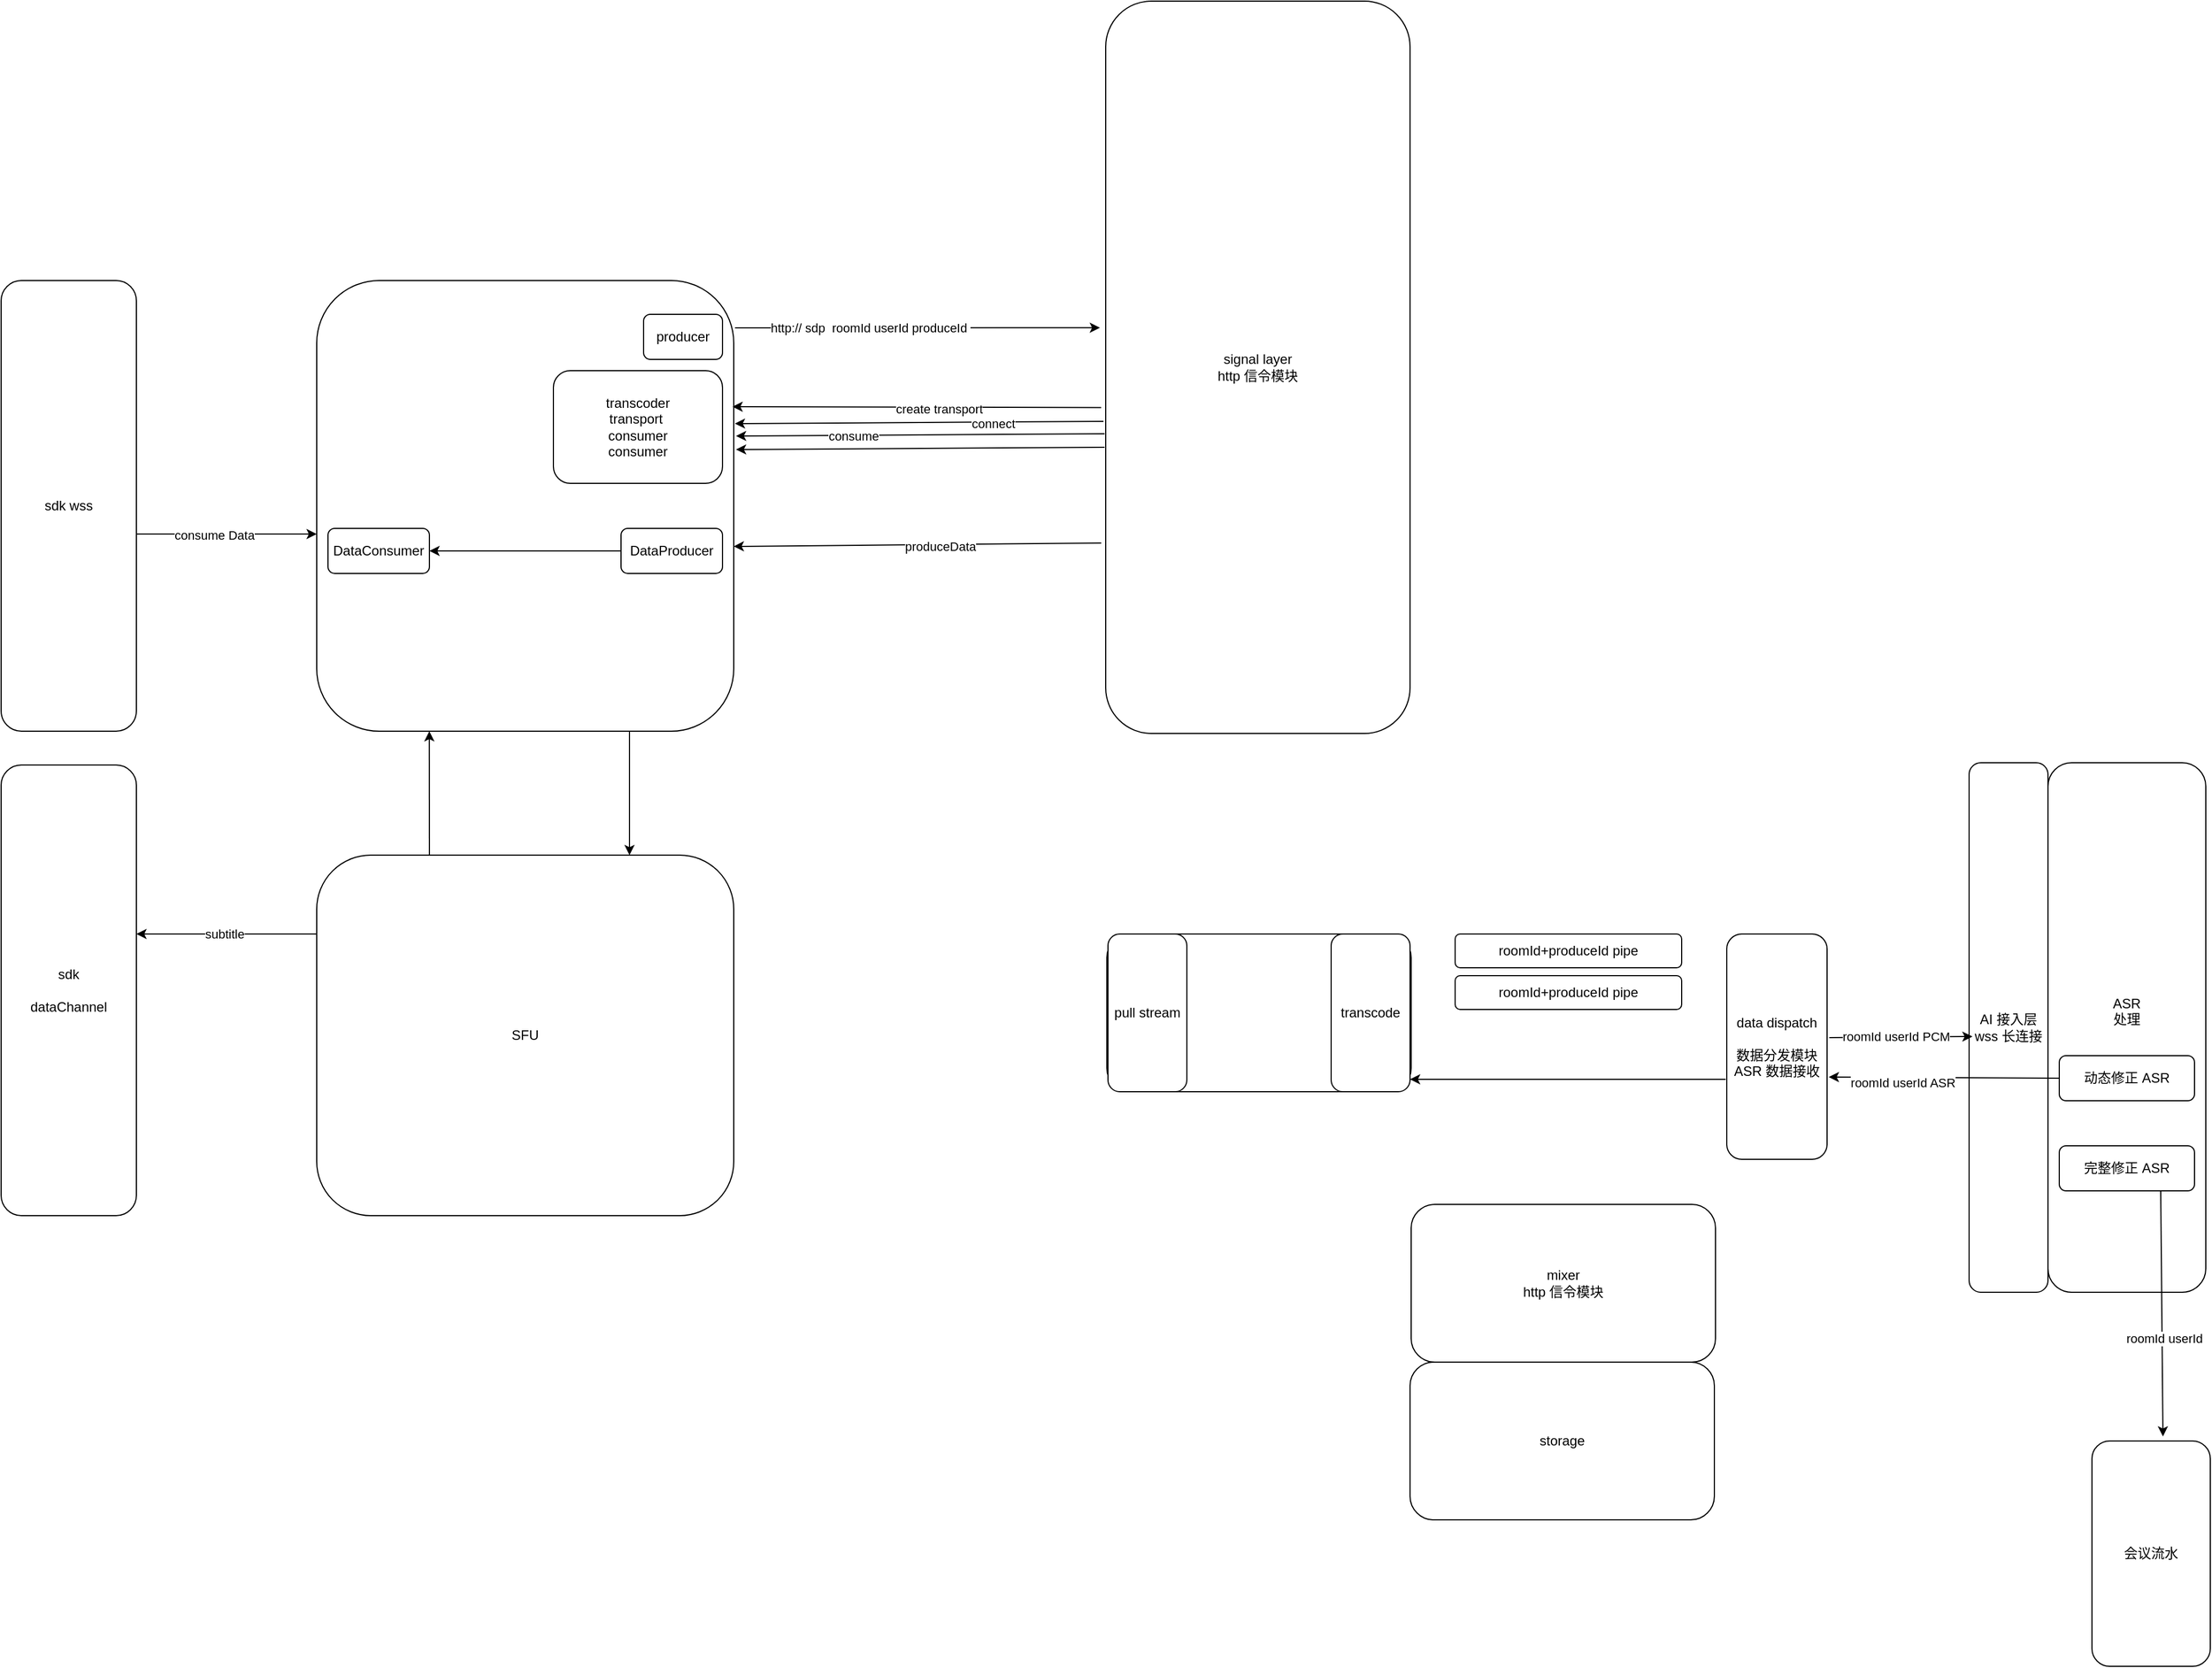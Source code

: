 <mxfile version="23.1.5" type="github">
  <diagram name="Page-1" id="MkIdi8otj3e1MXQuR69L">
    <mxGraphModel dx="2284" dy="796" grid="1" gridSize="10" guides="1" tooltips="1" connect="1" arrows="1" fold="1" page="1" pageScale="1" pageWidth="850" pageHeight="1100" math="0" shadow="0">
      <root>
        <mxCell id="0" />
        <mxCell id="1" parent="0" />
        <mxCell id="6IpxV4XrHZn5JPZlHLLL-1" value="" style="rounded=1;whiteSpace=wrap;html=1;" vertex="1" parent="1">
          <mxGeometry x="-290" y="1300" width="370" height="400" as="geometry" />
        </mxCell>
        <mxCell id="6IpxV4XrHZn5JPZlHLLL-2" value="signal layer&lt;br&gt;http 信令模块" style="rounded=1;whiteSpace=wrap;html=1;" vertex="1" parent="1">
          <mxGeometry x="410" y="1052" width="270" height="650" as="geometry" />
        </mxCell>
        <mxCell id="6IpxV4XrHZn5JPZlHLLL-3" value="" style="rounded=1;whiteSpace=wrap;html=1;" vertex="1" parent="1">
          <mxGeometry x="411" y="1880" width="270" height="140" as="geometry" />
        </mxCell>
        <mxCell id="6IpxV4XrHZn5JPZlHLLL-4" value="pull stream" style="rounded=1;whiteSpace=wrap;html=1;" vertex="1" parent="1">
          <mxGeometry x="412" y="1880" width="70" height="140" as="geometry" />
        </mxCell>
        <mxCell id="6IpxV4XrHZn5JPZlHLLL-5" value="transcode" style="rounded=1;whiteSpace=wrap;html=1;" vertex="1" parent="1">
          <mxGeometry x="610" y="1880" width="70" height="140" as="geometry" />
        </mxCell>
        <mxCell id="6IpxV4XrHZn5JPZlHLLL-6" value="mixer&lt;br&gt;http 信令模块" style="rounded=1;whiteSpace=wrap;html=1;" vertex="1" parent="1">
          <mxGeometry x="681" y="2120" width="270" height="140" as="geometry" />
        </mxCell>
        <mxCell id="6IpxV4XrHZn5JPZlHLLL-7" value="" style="endArrow=classic;html=1;rounded=0;exitX=1.003;exitY=0.105;exitDx=0;exitDy=0;entryX=-0.019;entryY=0.446;entryDx=0;entryDy=0;exitPerimeter=0;entryPerimeter=0;" edge="1" parent="1" source="6IpxV4XrHZn5JPZlHLLL-1" target="6IpxV4XrHZn5JPZlHLLL-2">
          <mxGeometry width="50" height="50" relative="1" as="geometry">
            <mxPoint x="340" y="1510" as="sourcePoint" />
            <mxPoint x="390" y="1460" as="targetPoint" />
          </mxGeometry>
        </mxCell>
        <mxCell id="6IpxV4XrHZn5JPZlHLLL-8" value="http:// sdp&amp;nbsp; roomId userId produceId&amp;nbsp;" style="edgeLabel;html=1;align=center;verticalAlign=middle;resizable=0;points=[];" vertex="1" connectable="0" parent="6IpxV4XrHZn5JPZlHLLL-7">
          <mxGeometry x="-0.261" relative="1" as="geometry">
            <mxPoint as="offset" />
          </mxGeometry>
        </mxCell>
        <mxCell id="6IpxV4XrHZn5JPZlHLLL-9" value="producer" style="rounded=1;whiteSpace=wrap;html=1;" vertex="1" parent="1">
          <mxGeometry y="1330" width="70" height="40" as="geometry" />
        </mxCell>
        <mxCell id="6IpxV4XrHZn5JPZlHLLL-10" value="transcoder&lt;br&gt;transport&amp;nbsp;&lt;br&gt;consumer&lt;br&gt;consumer" style="rounded=1;whiteSpace=wrap;html=1;" vertex="1" parent="1">
          <mxGeometry x="-80" y="1380" width="150" height="100" as="geometry" />
        </mxCell>
        <mxCell id="6IpxV4XrHZn5JPZlHLLL-11" value="" style="endArrow=classic;html=1;rounded=0;exitX=-0.015;exitY=0.555;exitDx=0;exitDy=0;exitPerimeter=0;entryX=0.997;entryY=0.28;entryDx=0;entryDy=0;entryPerimeter=0;" edge="1" parent="1" source="6IpxV4XrHZn5JPZlHLLL-2" target="6IpxV4XrHZn5JPZlHLLL-1">
          <mxGeometry width="50" height="50" relative="1" as="geometry">
            <mxPoint x="340" y="1510" as="sourcePoint" />
            <mxPoint x="390" y="1460" as="targetPoint" />
          </mxGeometry>
        </mxCell>
        <mxCell id="6IpxV4XrHZn5JPZlHLLL-15" value="create transport" style="edgeLabel;html=1;align=center;verticalAlign=middle;resizable=0;points=[];" vertex="1" connectable="0" parent="6IpxV4XrHZn5JPZlHLLL-11">
          <mxGeometry x="-0.119" y="1" relative="1" as="geometry">
            <mxPoint as="offset" />
          </mxGeometry>
        </mxCell>
        <mxCell id="6IpxV4XrHZn5JPZlHLLL-12" value="" style="endArrow=classic;html=1;rounded=0;exitX=-0.011;exitY=0.679;exitDx=0;exitDy=0;exitPerimeter=0;entryX=1;entryY=0.532;entryDx=0;entryDy=0;entryPerimeter=0;" edge="1" parent="1">
          <mxGeometry width="50" height="50" relative="1" as="geometry">
            <mxPoint x="408" y="1425" as="sourcePoint" />
            <mxPoint x="81" y="1427" as="targetPoint" />
          </mxGeometry>
        </mxCell>
        <mxCell id="6IpxV4XrHZn5JPZlHLLL-16" value="connect" style="edgeLabel;html=1;align=center;verticalAlign=middle;resizable=0;points=[];" vertex="1" connectable="0" parent="6IpxV4XrHZn5JPZlHLLL-12">
          <mxGeometry x="-0.401" y="1" relative="1" as="geometry">
            <mxPoint as="offset" />
          </mxGeometry>
        </mxCell>
        <mxCell id="6IpxV4XrHZn5JPZlHLLL-13" value="" style="endArrow=classic;html=1;rounded=0;exitX=-0.011;exitY=0.679;exitDx=0;exitDy=0;exitPerimeter=0;entryX=1;entryY=0.532;entryDx=0;entryDy=0;entryPerimeter=0;" edge="1" parent="1">
          <mxGeometry width="50" height="50" relative="1" as="geometry">
            <mxPoint x="409" y="1436" as="sourcePoint" />
            <mxPoint x="82" y="1438" as="targetPoint" />
          </mxGeometry>
        </mxCell>
        <mxCell id="6IpxV4XrHZn5JPZlHLLL-18" value="consume" style="edgeLabel;html=1;align=center;verticalAlign=middle;resizable=0;points=[];" vertex="1" connectable="0" parent="6IpxV4XrHZn5JPZlHLLL-13">
          <mxGeometry x="0.364" relative="1" as="geometry">
            <mxPoint as="offset" />
          </mxGeometry>
        </mxCell>
        <mxCell id="6IpxV4XrHZn5JPZlHLLL-14" value="" style="endArrow=classic;html=1;rounded=0;exitX=-0.011;exitY=0.679;exitDx=0;exitDy=0;exitPerimeter=0;entryX=1;entryY=0.532;entryDx=0;entryDy=0;entryPerimeter=0;" edge="1" parent="1">
          <mxGeometry width="50" height="50" relative="1" as="geometry">
            <mxPoint x="409" y="1448" as="sourcePoint" />
            <mxPoint x="82" y="1450" as="targetPoint" />
          </mxGeometry>
        </mxCell>
        <mxCell id="6IpxV4XrHZn5JPZlHLLL-20" value="AI 接入层&lt;br&gt;wss 长连接" style="rounded=1;whiteSpace=wrap;html=1;" vertex="1" parent="1">
          <mxGeometry x="1176" y="1728" width="70" height="470" as="geometry" />
        </mxCell>
        <mxCell id="6IpxV4XrHZn5JPZlHLLL-21" value="roomId+produceId pipe" style="rounded=1;whiteSpace=wrap;html=1;" vertex="1" parent="1">
          <mxGeometry x="720" y="1880" width="201" height="30" as="geometry" />
        </mxCell>
        <mxCell id="6IpxV4XrHZn5JPZlHLLL-23" value="data dispatch&lt;br&gt;&lt;br&gt;数据分发模块&lt;br&gt;ASR 数据接收" style="rounded=1;whiteSpace=wrap;html=1;" vertex="1" parent="1">
          <mxGeometry x="961" y="1880" width="89" height="200" as="geometry" />
        </mxCell>
        <mxCell id="6IpxV4XrHZn5JPZlHLLL-24" value="storage" style="rounded=1;whiteSpace=wrap;html=1;" vertex="1" parent="1">
          <mxGeometry x="680" y="2260" width="270" height="140" as="geometry" />
        </mxCell>
        <mxCell id="6IpxV4XrHZn5JPZlHLLL-25" value="roomId+produceId pipe" style="rounded=1;whiteSpace=wrap;html=1;" vertex="1" parent="1">
          <mxGeometry x="720" y="1917" width="201" height="30" as="geometry" />
        </mxCell>
        <mxCell id="6IpxV4XrHZn5JPZlHLLL-28" value="ASR&lt;br&gt;处理&lt;br&gt;&lt;br&gt;&lt;div&gt;&lt;br/&gt;&lt;/div&gt;" style="rounded=1;whiteSpace=wrap;html=1;" vertex="1" parent="1">
          <mxGeometry x="1246" y="1728" width="140" height="470" as="geometry" />
        </mxCell>
        <mxCell id="6IpxV4XrHZn5JPZlHLLL-32" value="" style="endArrow=classic;html=1;rounded=0;exitX=-0.015;exitY=0.555;exitDx=0;exitDy=0;exitPerimeter=0;entryX=1;entryY=0.59;entryDx=0;entryDy=0;entryPerimeter=0;" edge="1" parent="1" target="6IpxV4XrHZn5JPZlHLLL-1">
          <mxGeometry width="50" height="50" relative="1" as="geometry">
            <mxPoint x="406" y="1533" as="sourcePoint" />
            <mxPoint x="90" y="1530" as="targetPoint" />
          </mxGeometry>
        </mxCell>
        <mxCell id="6IpxV4XrHZn5JPZlHLLL-33" value="produceData" style="edgeLabel;html=1;align=center;verticalAlign=middle;resizable=0;points=[];" vertex="1" connectable="0" parent="6IpxV4XrHZn5JPZlHLLL-32">
          <mxGeometry x="-0.119" y="1" relative="1" as="geometry">
            <mxPoint as="offset" />
          </mxGeometry>
        </mxCell>
        <mxCell id="6IpxV4XrHZn5JPZlHLLL-35" value="DataProducer" style="rounded=1;whiteSpace=wrap;html=1;" vertex="1" parent="1">
          <mxGeometry x="-20" y="1520" width="90" height="40" as="geometry" />
        </mxCell>
        <mxCell id="6IpxV4XrHZn5JPZlHLLL-36" value="sdk wss" style="rounded=1;whiteSpace=wrap;html=1;" vertex="1" parent="1">
          <mxGeometry x="-570" y="1300" width="120" height="400" as="geometry" />
        </mxCell>
        <mxCell id="6IpxV4XrHZn5JPZlHLLL-37" value="" style="endArrow=classic;html=1;rounded=0;exitX=1;exitY=0.625;exitDx=0;exitDy=0;exitPerimeter=0;" edge="1" parent="1">
          <mxGeometry width="50" height="50" relative="1" as="geometry">
            <mxPoint x="-450" y="1525" as="sourcePoint" />
            <mxPoint x="-290" y="1525" as="targetPoint" />
          </mxGeometry>
        </mxCell>
        <mxCell id="6IpxV4XrHZn5JPZlHLLL-39" value="consume Data" style="edgeLabel;html=1;align=center;verticalAlign=middle;resizable=0;points=[];" vertex="1" connectable="0" parent="6IpxV4XrHZn5JPZlHLLL-37">
          <mxGeometry x="-0.14" y="-1" relative="1" as="geometry">
            <mxPoint as="offset" />
          </mxGeometry>
        </mxCell>
        <mxCell id="6IpxV4XrHZn5JPZlHLLL-38" value="" style="endArrow=classic;html=1;rounded=0;exitX=0;exitY=0.5;exitDx=0;exitDy=0;entryX=1;entryY=0.5;entryDx=0;entryDy=0;" edge="1" parent="1" source="6IpxV4XrHZn5JPZlHLLL-35" target="6IpxV4XrHZn5JPZlHLLL-40">
          <mxGeometry width="50" height="50" relative="1" as="geometry">
            <mxPoint x="-200" y="1540" as="sourcePoint" />
            <mxPoint x="-42" y="1537" as="targetPoint" />
          </mxGeometry>
        </mxCell>
        <mxCell id="6IpxV4XrHZn5JPZlHLLL-40" value="DataConsumer" style="rounded=1;whiteSpace=wrap;html=1;" vertex="1" parent="1">
          <mxGeometry x="-280" y="1520" width="90" height="40" as="geometry" />
        </mxCell>
        <mxCell id="6IpxV4XrHZn5JPZlHLLL-41" value="SFU" style="rounded=1;whiteSpace=wrap;html=1;" vertex="1" parent="1">
          <mxGeometry x="-290" y="1810" width="370" height="320" as="geometry" />
        </mxCell>
        <mxCell id="6IpxV4XrHZn5JPZlHLLL-43" value="" style="endArrow=classic;html=1;rounded=0;" edge="1" parent="1">
          <mxGeometry width="50" height="50" relative="1" as="geometry">
            <mxPoint x="-290" y="1880" as="sourcePoint" />
            <mxPoint x="-450" y="1880" as="targetPoint" />
          </mxGeometry>
        </mxCell>
        <mxCell id="6IpxV4XrHZn5JPZlHLLL-45" value="subtitle" style="edgeLabel;html=1;align=center;verticalAlign=middle;resizable=0;points=[];" vertex="1" connectable="0" parent="6IpxV4XrHZn5JPZlHLLL-43">
          <mxGeometry x="0.025" relative="1" as="geometry">
            <mxPoint as="offset" />
          </mxGeometry>
        </mxCell>
        <mxCell id="6IpxV4XrHZn5JPZlHLLL-44" value="sdk&lt;br&gt;&lt;br&gt;dataChannel" style="rounded=1;whiteSpace=wrap;html=1;" vertex="1" parent="1">
          <mxGeometry x="-570" y="1730" width="120" height="400" as="geometry" />
        </mxCell>
        <mxCell id="6IpxV4XrHZn5JPZlHLLL-46" value="" style="endArrow=classic;html=1;rounded=0;exitX=0.75;exitY=1;exitDx=0;exitDy=0;entryX=0.75;entryY=0;entryDx=0;entryDy=0;" edge="1" parent="1" source="6IpxV4XrHZn5JPZlHLLL-1" target="6IpxV4XrHZn5JPZlHLLL-41">
          <mxGeometry width="50" height="50" relative="1" as="geometry">
            <mxPoint x="411" y="1740" as="sourcePoint" />
            <mxPoint x="85" y="1743" as="targetPoint" />
          </mxGeometry>
        </mxCell>
        <mxCell id="6IpxV4XrHZn5JPZlHLLL-48" value="" style="endArrow=classic;html=1;rounded=0;entryX=0.27;entryY=1;entryDx=0;entryDy=0;entryPerimeter=0;" edge="1" parent="1" target="6IpxV4XrHZn5JPZlHLLL-1">
          <mxGeometry width="50" height="50" relative="1" as="geometry">
            <mxPoint x="-190" y="1810" as="sourcePoint" />
            <mxPoint x="-140" y="1760" as="targetPoint" />
          </mxGeometry>
        </mxCell>
        <mxCell id="6IpxV4XrHZn5JPZlHLLL-49" value="动态修正 ASR" style="rounded=1;whiteSpace=wrap;html=1;" vertex="1" parent="1">
          <mxGeometry x="1256" y="1988" width="120" height="40" as="geometry" />
        </mxCell>
        <mxCell id="6IpxV4XrHZn5JPZlHLLL-50" value="完整修正 ASR" style="rounded=1;whiteSpace=wrap;html=1;" vertex="1" parent="1">
          <mxGeometry x="1256" y="2068" width="120" height="40" as="geometry" />
        </mxCell>
        <mxCell id="6IpxV4XrHZn5JPZlHLLL-51" value="" style="endArrow=classic;html=1;rounded=0;exitX=0.75;exitY=1;exitDx=0;exitDy=0;entryX=0.6;entryY=-0.02;entryDx=0;entryDy=0;entryPerimeter=0;" edge="1" parent="1" source="6IpxV4XrHZn5JPZlHLLL-50" target="6IpxV4XrHZn5JPZlHLLL-52">
          <mxGeometry width="50" height="50" relative="1" as="geometry">
            <mxPoint x="1040" y="2040" as="sourcePoint" />
            <mxPoint x="1321" y="2330" as="targetPoint" />
          </mxGeometry>
        </mxCell>
        <mxCell id="6IpxV4XrHZn5JPZlHLLL-55" value="roomId userId" style="edgeLabel;html=1;align=center;verticalAlign=middle;resizable=0;points=[];" vertex="1" connectable="0" parent="6IpxV4XrHZn5JPZlHLLL-51">
          <mxGeometry x="0.198" y="2" relative="1" as="geometry">
            <mxPoint as="offset" />
          </mxGeometry>
        </mxCell>
        <mxCell id="6IpxV4XrHZn5JPZlHLLL-52" value="会议流水" style="rounded=1;whiteSpace=wrap;html=1;" vertex="1" parent="1">
          <mxGeometry x="1285" y="2330" width="105" height="200" as="geometry" />
        </mxCell>
        <mxCell id="6IpxV4XrHZn5JPZlHLLL-53" value="" style="endArrow=classic;html=1;rounded=0;exitX=0;exitY=0.5;exitDx=0;exitDy=0;entryX=1.017;entryY=0.635;entryDx=0;entryDy=0;entryPerimeter=0;" edge="1" parent="1" source="6IpxV4XrHZn5JPZlHLLL-49" target="6IpxV4XrHZn5JPZlHLLL-23">
          <mxGeometry width="50" height="50" relative="1" as="geometry">
            <mxPoint x="1040" y="2240" as="sourcePoint" />
            <mxPoint x="1090" y="2190" as="targetPoint" />
          </mxGeometry>
        </mxCell>
        <mxCell id="6IpxV4XrHZn5JPZlHLLL-54" value="roomId userId ASR" style="edgeLabel;html=1;align=center;verticalAlign=middle;resizable=0;points=[];" vertex="1" connectable="0" parent="6IpxV4XrHZn5JPZlHLLL-53">
          <mxGeometry x="0.262" y="4" relative="1" as="geometry">
            <mxPoint x="-10" as="offset" />
          </mxGeometry>
        </mxCell>
        <mxCell id="6IpxV4XrHZn5JPZlHLLL-56" value="" style="endArrow=classic;html=1;rounded=0;exitX=-0.011;exitY=0.7;exitDx=0;exitDy=0;exitPerimeter=0;entryX=1;entryY=1;entryDx=0;entryDy=0;" edge="1" parent="1">
          <mxGeometry width="50" height="50" relative="1" as="geometry">
            <mxPoint x="960.021" y="2009" as="sourcePoint" />
            <mxPoint x="680" y="2009" as="targetPoint" />
          </mxGeometry>
        </mxCell>
        <mxCell id="6IpxV4XrHZn5JPZlHLLL-57" value="" style="endArrow=classic;html=1;rounded=0;entryX=0.043;entryY=0.517;entryDx=0;entryDy=0;entryPerimeter=0;exitX=1.022;exitY=0.46;exitDx=0;exitDy=0;exitPerimeter=0;" edge="1" parent="1" source="6IpxV4XrHZn5JPZlHLLL-23" target="6IpxV4XrHZn5JPZlHLLL-20">
          <mxGeometry width="50" height="50" relative="1" as="geometry">
            <mxPoint x="870" y="2040" as="sourcePoint" />
            <mxPoint x="920" y="1990" as="targetPoint" />
          </mxGeometry>
        </mxCell>
        <mxCell id="6IpxV4XrHZn5JPZlHLLL-58" value="roomId userId PCM" style="edgeLabel;html=1;align=center;verticalAlign=middle;resizable=0;points=[];" vertex="1" connectable="0" parent="6IpxV4XrHZn5JPZlHLLL-57">
          <mxGeometry x="-0.07" y="1" relative="1" as="geometry">
            <mxPoint as="offset" />
          </mxGeometry>
        </mxCell>
      </root>
    </mxGraphModel>
  </diagram>
</mxfile>
